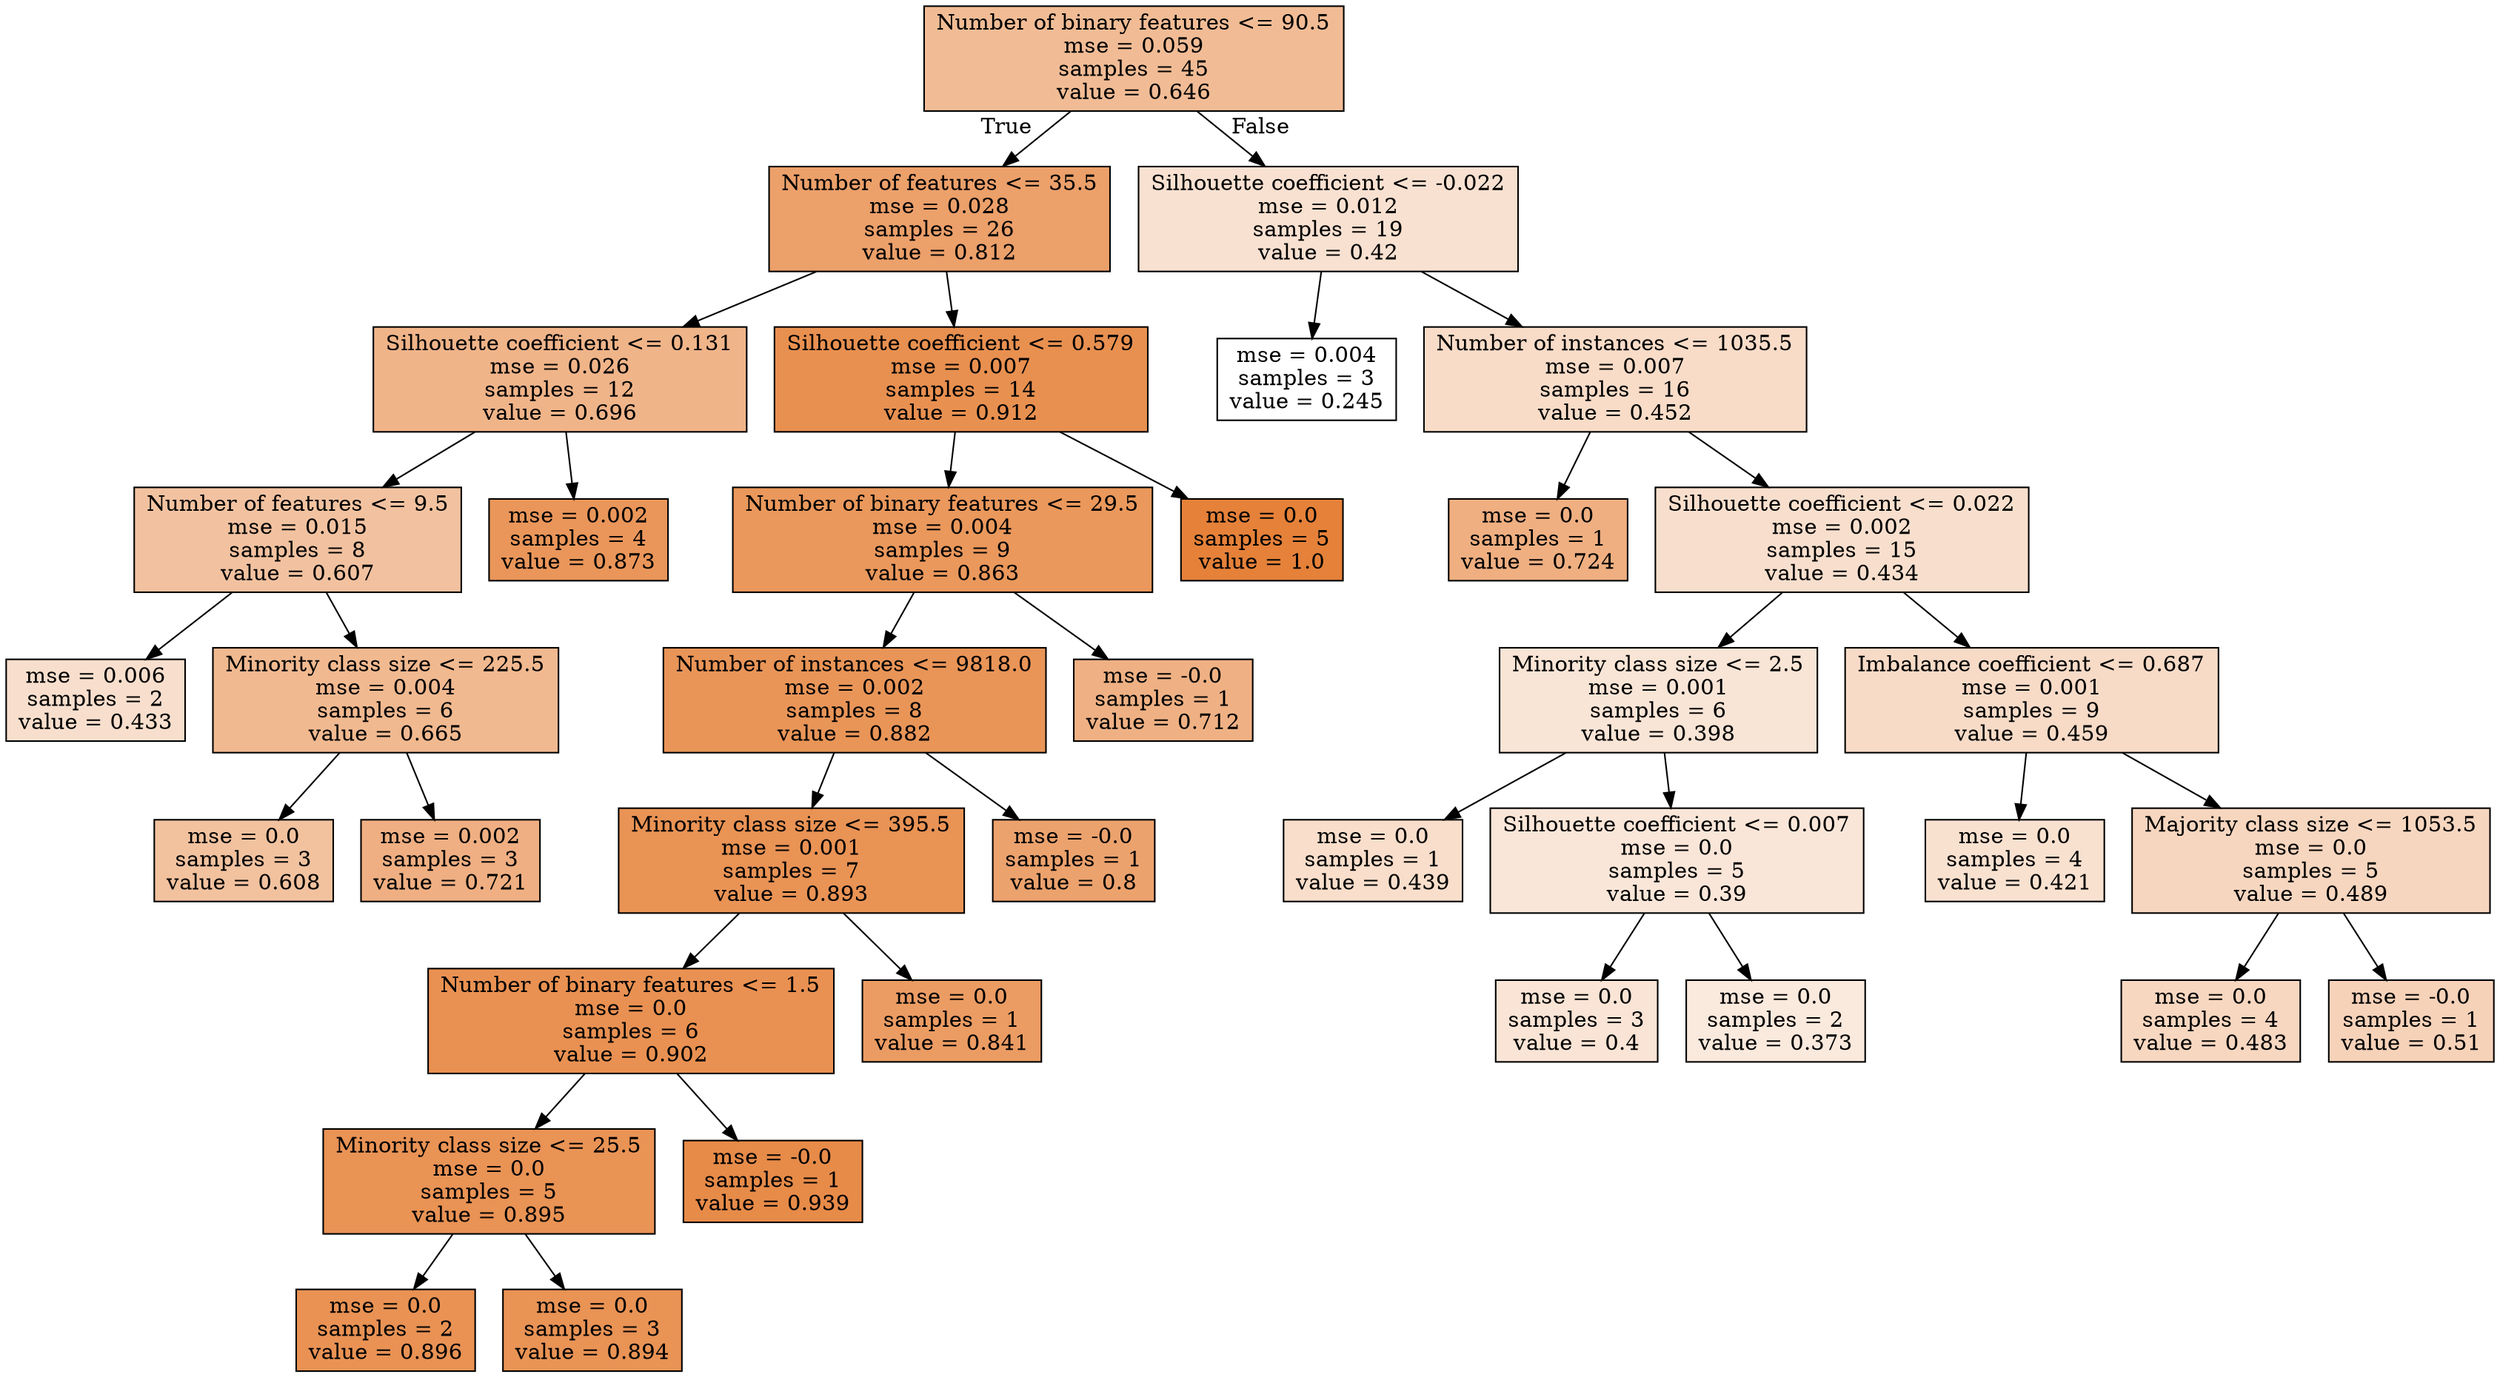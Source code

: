 digraph Tree {
node [shape=box, style="filled", color="black"] ;
0 [label="Number of binary features <= 90.5\nmse = 0.059\nsamples = 45\nvalue = 0.646", fillcolor="#e5813988"] ;
1 [label="Number of features <= 35.5\nmse = 0.028\nsamples = 26\nvalue = 0.812", fillcolor="#e58139c0"] ;
0 -> 1 [labeldistance=2.5, labelangle=45, headlabel="True"] ;
2 [label="Silhouette coefficient <= 0.131\nmse = 0.026\nsamples = 12\nvalue = 0.696", fillcolor="#e5813998"] ;
1 -> 2 ;
3 [label="Number of features <= 9.5\nmse = 0.015\nsamples = 8\nvalue = 0.607", fillcolor="#e581397a"] ;
2 -> 3 ;
4 [label="mse = 0.006\nsamples = 2\nvalue = 0.433", fillcolor="#e5813940"] ;
3 -> 4 ;
5 [label="Minority class size <= 225.5\nmse = 0.004\nsamples = 6\nvalue = 0.665", fillcolor="#e581398e"] ;
3 -> 5 ;
6 [label="mse = 0.0\nsamples = 3\nvalue = 0.608", fillcolor="#e581397b"] ;
5 -> 6 ;
7 [label="mse = 0.002\nsamples = 3\nvalue = 0.721", fillcolor="#e58139a1"] ;
5 -> 7 ;
8 [label="mse = 0.002\nsamples = 4\nvalue = 0.873", fillcolor="#e58139d4"] ;
2 -> 8 ;
9 [label="Silhouette coefficient <= 0.579\nmse = 0.007\nsamples = 14\nvalue = 0.912", fillcolor="#e58139e1"] ;
1 -> 9 ;
10 [label="Number of binary features <= 29.5\nmse = 0.004\nsamples = 9\nvalue = 0.863", fillcolor="#e58139d1"] ;
9 -> 10 ;
11 [label="Number of instances <= 9818.0\nmse = 0.002\nsamples = 8\nvalue = 0.882", fillcolor="#e58139d7"] ;
10 -> 11 ;
12 [label="Minority class size <= 395.5\nmse = 0.001\nsamples = 7\nvalue = 0.893", fillcolor="#e58139db"] ;
11 -> 12 ;
13 [label="Number of binary features <= 1.5\nmse = 0.0\nsamples = 6\nvalue = 0.902", fillcolor="#e58139de"] ;
12 -> 13 ;
14 [label="Minority class size <= 25.5\nmse = 0.0\nsamples = 5\nvalue = 0.895", fillcolor="#e58139db"] ;
13 -> 14 ;
15 [label="mse = 0.0\nsamples = 2\nvalue = 0.896", fillcolor="#e58139dc"] ;
14 -> 15 ;
16 [label="mse = 0.0\nsamples = 3\nvalue = 0.894", fillcolor="#e58139db"] ;
14 -> 16 ;
17 [label="mse = -0.0\nsamples = 1\nvalue = 0.939", fillcolor="#e58139ea"] ;
13 -> 17 ;
18 [label="mse = 0.0\nsamples = 1\nvalue = 0.841", fillcolor="#e58139c9"] ;
12 -> 18 ;
19 [label="mse = -0.0\nsamples = 1\nvalue = 0.8", fillcolor="#e58139bb"] ;
11 -> 19 ;
20 [label="mse = -0.0\nsamples = 1\nvalue = 0.712", fillcolor="#e581399e"] ;
10 -> 20 ;
21 [label="mse = 0.0\nsamples = 5\nvalue = 1.0", fillcolor="#e58139ff"] ;
9 -> 21 ;
22 [label="Silhouette coefficient <= -0.022\nmse = 0.012\nsamples = 19\nvalue = 0.42", fillcolor="#e581393b"] ;
0 -> 22 [labeldistance=2.5, labelangle=-45, headlabel="False"] ;
23 [label="mse = 0.004\nsamples = 3\nvalue = 0.245", fillcolor="#e5813900"] ;
22 -> 23 ;
24 [label="Number of instances <= 1035.5\nmse = 0.007\nsamples = 16\nvalue = 0.452", fillcolor="#e5813946"] ;
22 -> 24 ;
25 [label="mse = 0.0\nsamples = 1\nvalue = 0.724", fillcolor="#e58139a2"] ;
24 -> 25 ;
26 [label="Silhouette coefficient <= 0.022\nmse = 0.002\nsamples = 15\nvalue = 0.434", fillcolor="#e5813940"] ;
24 -> 26 ;
27 [label="Minority class size <= 2.5\nmse = 0.001\nsamples = 6\nvalue = 0.398", fillcolor="#e5813934"] ;
26 -> 27 ;
28 [label="mse = 0.0\nsamples = 1\nvalue = 0.439", fillcolor="#e5813942"] ;
27 -> 28 ;
29 [label="Silhouette coefficient <= 0.007\nmse = 0.0\nsamples = 5\nvalue = 0.39", fillcolor="#e5813931"] ;
27 -> 29 ;
30 [label="mse = 0.0\nsamples = 3\nvalue = 0.4", fillcolor="#e5813935"] ;
29 -> 30 ;
31 [label="mse = 0.0\nsamples = 2\nvalue = 0.373", fillcolor="#e581392b"] ;
29 -> 31 ;
32 [label="Imbalance coefficient <= 0.687\nmse = 0.001\nsamples = 9\nvalue = 0.459", fillcolor="#e5813948"] ;
26 -> 32 ;
33 [label="mse = 0.0\nsamples = 4\nvalue = 0.421", fillcolor="#e581393c"] ;
32 -> 33 ;
34 [label="Majority class size <= 1053.5\nmse = 0.0\nsamples = 5\nvalue = 0.489", fillcolor="#e5813952"] ;
32 -> 34 ;
35 [label="mse = 0.0\nsamples = 4\nvalue = 0.483", fillcolor="#e5813950"] ;
34 -> 35 ;
36 [label="mse = -0.0\nsamples = 1\nvalue = 0.51", fillcolor="#e581395a"] ;
34 -> 36 ;
}